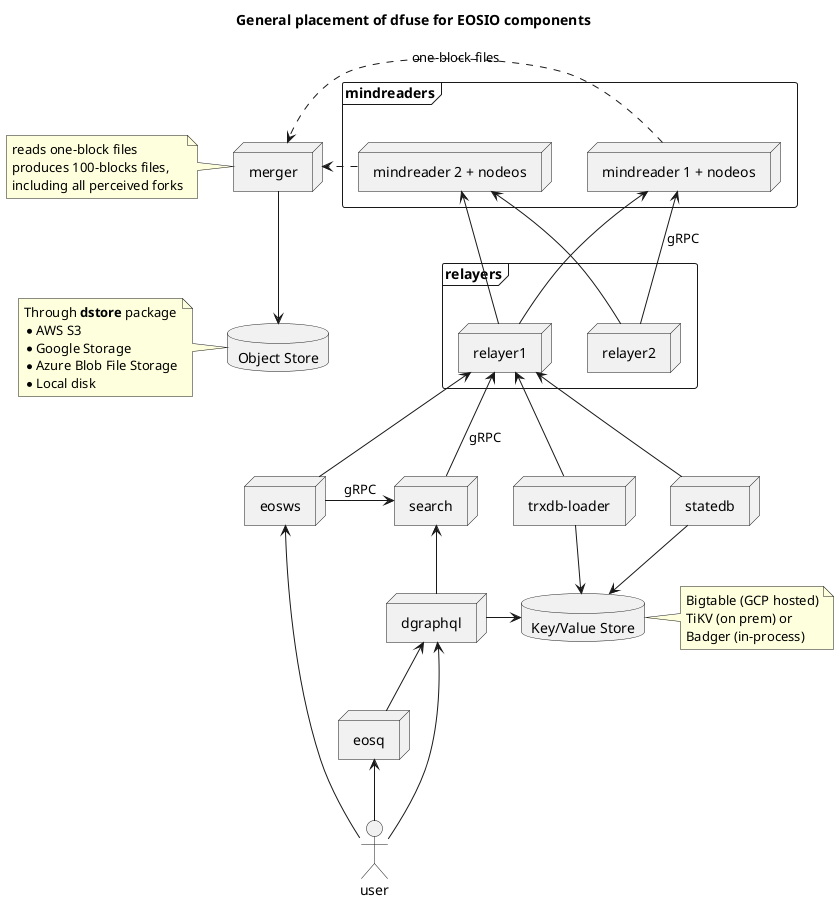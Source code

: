 @startuml

title General placement of dfuse for EOSIO components

frame mindreaders {
  node "mindreader 1 + nodeos" as mindreader1
  node "mindreader 2 + nodeos" as mindreader2
}

frame relayers {
  node relayer1
  node relayer2
}

node eosq
node eosws
node dgraphql

node merger
note left of merger
  reads one-block files
  produces 100-blocks files,
  including all perceived forks
end note

node search

node "trxdb-loader" as trxdbLoader
node statedb

database "Key/Value Store" as kvstore
note right of kvstore
  Bigtable (GCP hosted)
  TiKV (on prem) or
  Badger (in-process)
end note

mindreader1 <-- relayer1
mindreader1 <-- relayer2 : gRPC
mindreader2 <-- relayer1
mindreader2 <-- relayer2

mindreader1 .> merger : one-block files
mindreader2 .> merger

database "Object Store" as s3
merger --> s3
note left of s3
  Through **dstore** package
  * AWS S3
  * Google Storage
  * Azure Blob File Storage
  * Local disk
end note


dgraphql <-- eosq
relayer1 <-- eosws
eosws -> search : gRPC
relayer1 <-- search : gRPC
search <-- dgraphql
dgraphql -> kvstore

relayer1 <-- statedb
relayer1 <-- trxdbLoader

statedb --> kvstore
trxdbLoader --> kvstore

actor user

eosws <-- user
eosq <-- user
dgraphql <-- user

@enduml
